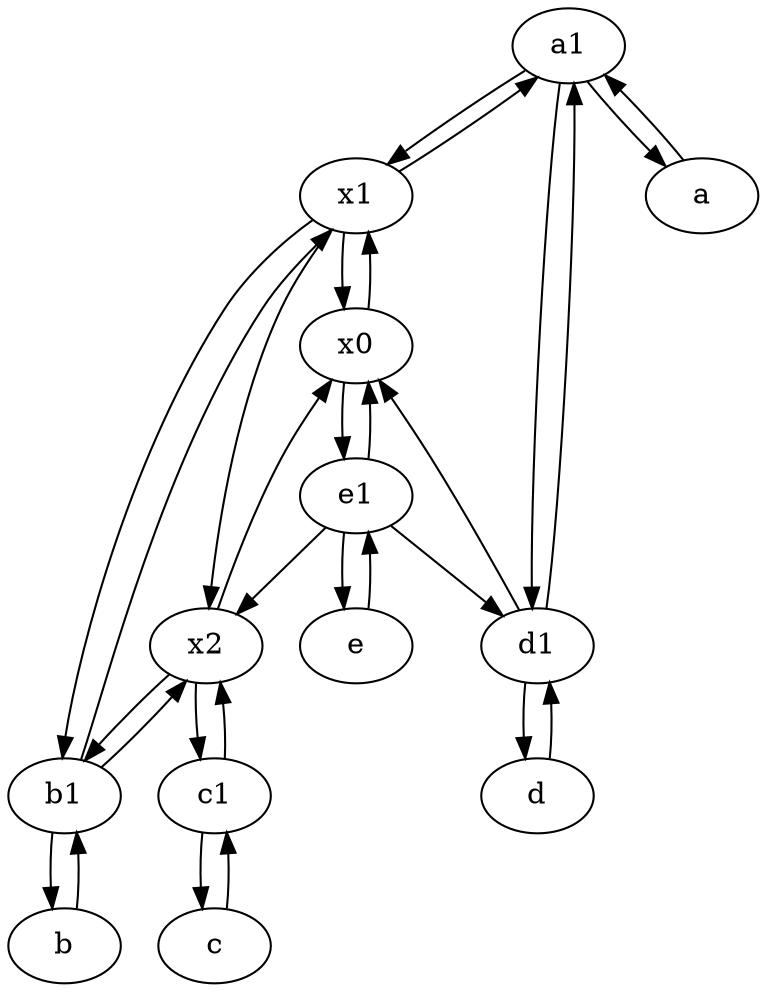 digraph  {
	a1 [pos="40,15!"];
	e1 [pos="25,45!"];
	c1 [pos="30,15!"];
	b1 [pos="45,20!"];
	d [pos="20,30!"];
	x2;
	x1;
	b [pos="50,20!"];
	d1 [pos="25,30!"];
	x0;
	a [pos="40,10!"];
	e [pos="30,50!"];
	c [pos="20,10!"];
	d1 -> a1;
	x2 -> x0;
	e -> e1;
	x0 -> x1;
	a1 -> x1;
	a1 -> a;
	d1 -> x0;
	x2 -> c1;
	b1 -> b;
	x1 -> b1;
	b1 -> x2;
	c -> c1;
	b1 -> x1;
	a -> a1;
	b -> b1;
	x2 -> b1;
	e1 -> d1;
	d1 -> d;
	d -> d1;
	a1 -> d1;
	e1 -> e;
	e1 -> x0;
	x1 -> x0;
	x0 -> e1;
	x1 -> a1;
	x1 -> x2;
	c1 -> c;
	e1 -> x2;
	c1 -> x2;

	}